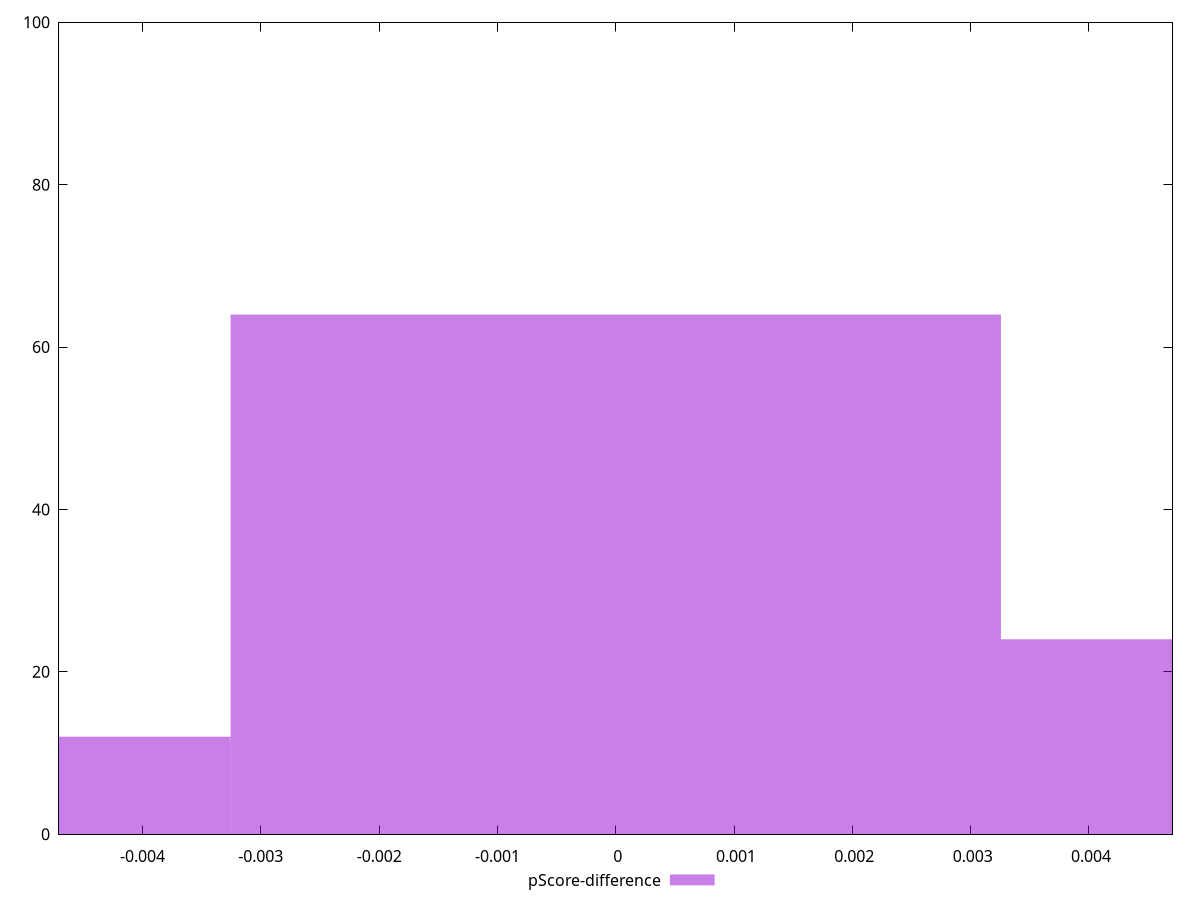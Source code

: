 reset

$pScoreDifference <<EOF
0 64
0.006511724840499925 24
-0.006511724840499925 12
EOF

set key outside below
set boxwidth 0.006511724840499925
set xrange [-0.004705882352941171:0.004705882352941171]
set yrange [0:100]
set trange [0:100]
set style fill transparent solid 0.5 noborder
set terminal svg size 640, 490 enhanced background rgb 'white'
set output "report_00015_2021-02-09T16-11-33.973Z/uses-http2/samples/pages+cached+noadtech/pScore-difference/histogram.svg"

plot $pScoreDifference title "pScore-difference" with boxes

reset
